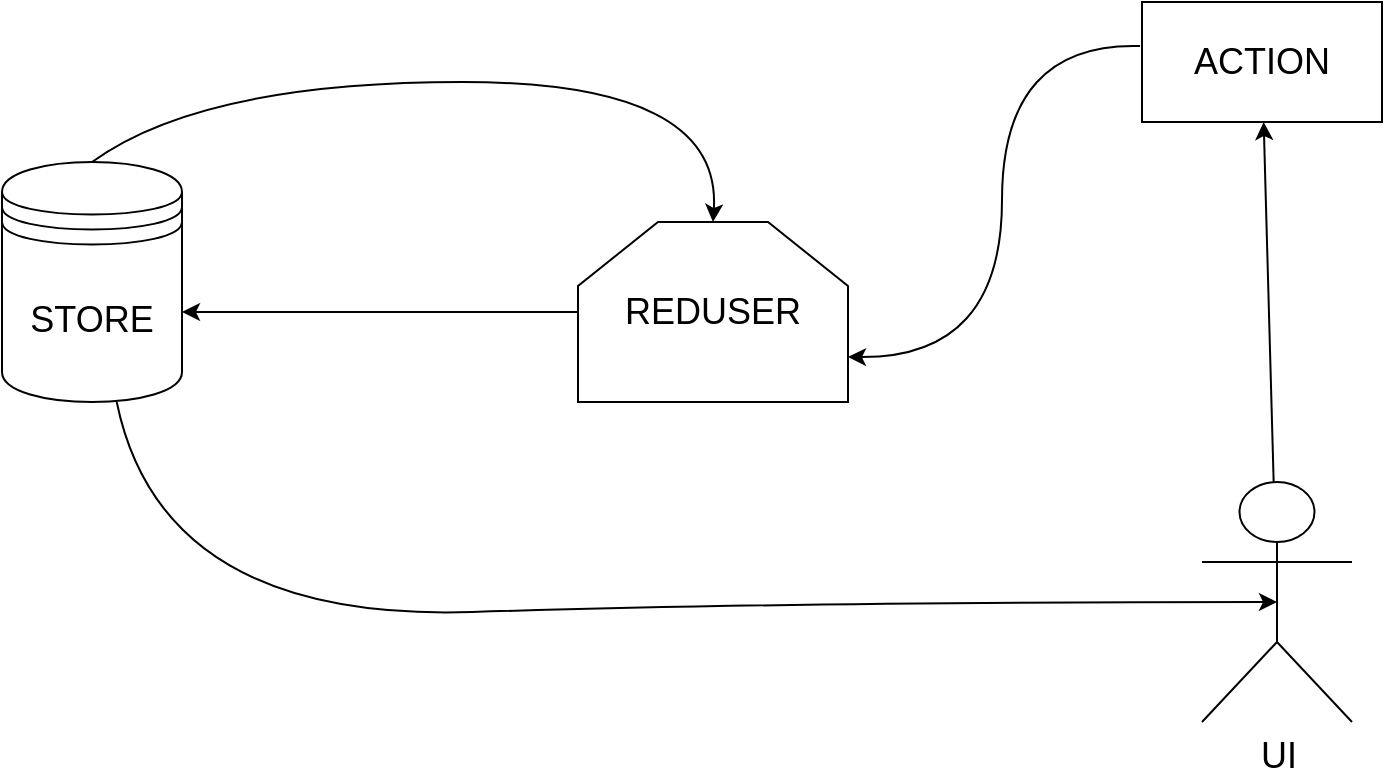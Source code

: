<mxfile>
    <diagram id="gKcORhptfzCjkrHsRWXi" name="Page-1">
        <mxGraphModel dx="954" dy="531" grid="1" gridSize="10" guides="1" tooltips="1" connect="1" arrows="1" fold="1" page="1" pageScale="1" pageWidth="850" pageHeight="1100" math="0" shadow="0">
            <root>
                <mxCell id="0"/>
                <mxCell id="1" parent="0"/>
                <mxCell id="13" style="edgeStyle=none;curved=1;html=1;fontSize=18;entryX=1;entryY=0.625;entryDx=0;entryDy=0;entryPerimeter=0;" edge="1" parent="1" source="3" target="4">
                    <mxGeometry relative="1" as="geometry">
                        <mxPoint x="210" y="245" as="targetPoint"/>
                    </mxGeometry>
                </mxCell>
                <mxCell id="3" value="&lt;font style=&quot;font-size: 18px;&quot;&gt;REDUSER&lt;/font&gt;" style="shape=loopLimit;whiteSpace=wrap;html=1;size=40;" vertex="1" parent="1">
                    <mxGeometry x="358" y="200" width="135" height="90" as="geometry"/>
                </mxCell>
                <mxCell id="12" style="edgeStyle=none;curved=1;html=1;entryX=0.5;entryY=0;entryDx=0;entryDy=0;fontSize=18;exitX=0.5;exitY=0;exitDx=0;exitDy=0;" edge="1" parent="1" source="4" target="3">
                    <mxGeometry relative="1" as="geometry">
                        <Array as="points">
                            <mxPoint x="170" y="130"/>
                            <mxPoint x="430" y="130"/>
                        </Array>
                    </mxGeometry>
                </mxCell>
                <mxCell id="14" style="edgeStyle=none;curved=1;html=1;entryX=0.5;entryY=0.5;entryDx=0;entryDy=0;entryPerimeter=0;fontSize=18;" edge="1" parent="1" source="4" target="7">
                    <mxGeometry relative="1" as="geometry">
                        <Array as="points">
                            <mxPoint x="150" y="400"/>
                            <mxPoint x="460" y="390"/>
                        </Array>
                    </mxGeometry>
                </mxCell>
                <mxCell id="4" value="STORE" style="shape=datastore;whiteSpace=wrap;html=1;fontSize=18;" vertex="1" parent="1">
                    <mxGeometry x="70" y="170" width="90" height="120" as="geometry"/>
                </mxCell>
                <mxCell id="11" style="edgeStyle=none;html=1;entryX=1;entryY=0.75;entryDx=0;entryDy=0;fontSize=18;exitX=-0.008;exitY=0.367;exitDx=0;exitDy=0;exitPerimeter=0;curved=1;" edge="1" parent="1" source="6" target="3">
                    <mxGeometry relative="1" as="geometry">
                        <Array as="points">
                            <mxPoint x="570" y="110"/>
                            <mxPoint x="570" y="268"/>
                        </Array>
                    </mxGeometry>
                </mxCell>
                <mxCell id="6" value="ACTION" style="rounded=0;whiteSpace=wrap;html=1;fontSize=18;" vertex="1" parent="1">
                    <mxGeometry x="640" y="90" width="120" height="60" as="geometry"/>
                </mxCell>
                <mxCell id="10" style="edgeStyle=none;html=1;fontSize=18;" edge="1" parent="1" source="7" target="6">
                    <mxGeometry relative="1" as="geometry"/>
                </mxCell>
                <mxCell id="7" value="UI" style="shape=umlActor;verticalLabelPosition=bottom;verticalAlign=top;html=1;outlineConnect=0;fontSize=18;" vertex="1" parent="1">
                    <mxGeometry x="670" y="330" width="75" height="120" as="geometry"/>
                </mxCell>
            </root>
        </mxGraphModel>
    </diagram>
</mxfile>